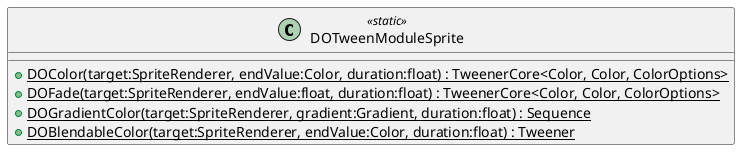 @startuml
class DOTweenModuleSprite <<static>> {
    + {static} DOColor(target:SpriteRenderer, endValue:Color, duration:float) : TweenerCore<Color, Color, ColorOptions>
    + {static} DOFade(target:SpriteRenderer, endValue:float, duration:float) : TweenerCore<Color, Color, ColorOptions>
    + {static} DOGradientColor(target:SpriteRenderer, gradient:Gradient, duration:float) : Sequence
    + {static} DOBlendableColor(target:SpriteRenderer, endValue:Color, duration:float) : Tweener
}
@enduml
